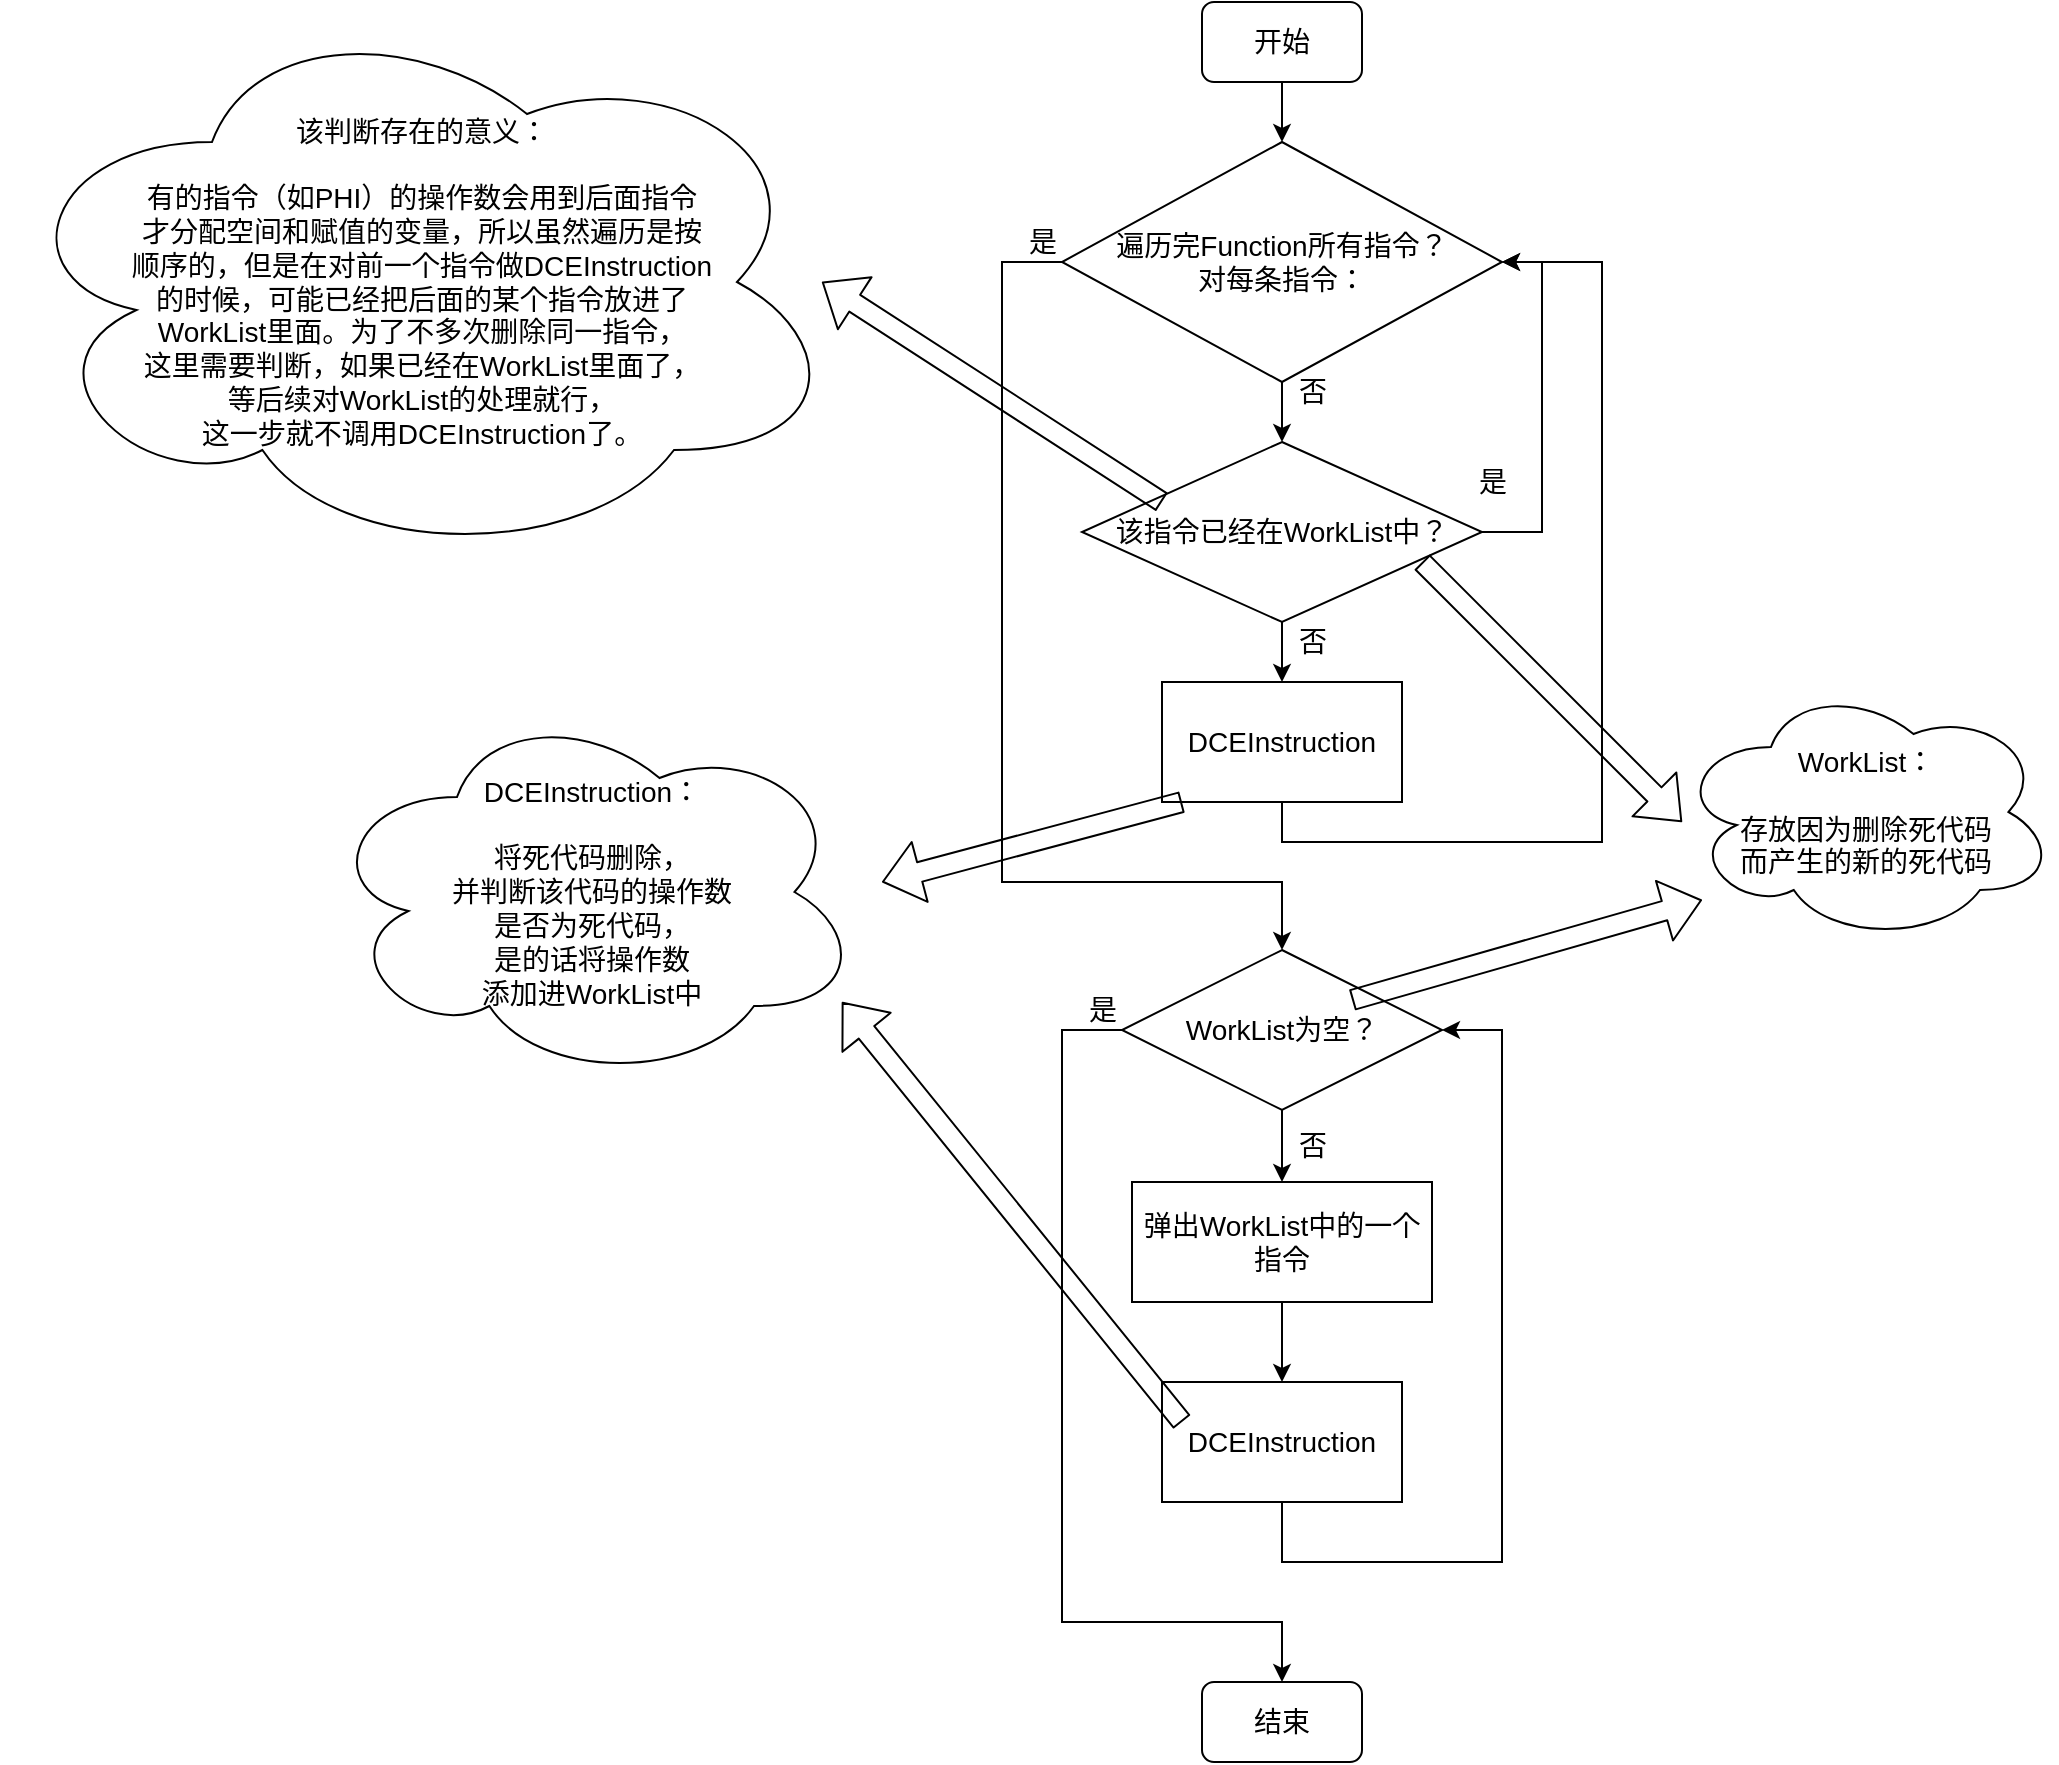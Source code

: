 <mxfile version="12.3.8" type="device" pages="1"><diagram id="oieuRGVE93b9qIe0RgTO" name="第 1 页"><mxGraphModel dx="2075" dy="695" grid="1" gridSize="10" guides="1" tooltips="1" connect="1" arrows="1" fold="1" page="1" pageScale="1" pageWidth="827" pageHeight="1169" math="0" shadow="0"><root><mxCell id="0"/><mxCell id="1" parent="0"/><mxCell id="vLn2z9H80kQdzN8vNiUk-9" style="edgeStyle=orthogonalEdgeStyle;rounded=0;orthogonalLoop=1;jettySize=auto;html=1;exitX=0.5;exitY=1;exitDx=0;exitDy=0;entryX=0.5;entryY=0;entryDx=0;entryDy=0;fontSize=14;" edge="1" parent="1" source="vLn2z9H80kQdzN8vNiUk-1" target="vLn2z9H80kQdzN8vNiUk-8"><mxGeometry relative="1" as="geometry"/></mxCell><mxCell id="vLn2z9H80kQdzN8vNiUk-1" value="开始" style="rounded=1;whiteSpace=wrap;html=1;fontSize=14;" vertex="1" parent="1"><mxGeometry x="400" y="70" width="80" height="40" as="geometry"/></mxCell><mxCell id="vLn2z9H80kQdzN8vNiUk-2" value="结束" style="rounded=1;whiteSpace=wrap;html=1;fontSize=14;" vertex="1" parent="1"><mxGeometry x="400" y="910" width="80" height="40" as="geometry"/></mxCell><mxCell id="vLn2z9H80kQdzN8vNiUk-20" style="edgeStyle=orthogonalEdgeStyle;rounded=0;orthogonalLoop=1;jettySize=auto;html=1;entryX=1;entryY=0.5;entryDx=0;entryDy=0;fontSize=14;" edge="1" parent="1" source="vLn2z9H80kQdzN8vNiUk-4" target="vLn2z9H80kQdzN8vNiUk-8"><mxGeometry relative="1" as="geometry"><Array as="points"><mxPoint x="440" y="490"/><mxPoint x="600" y="490"/><mxPoint x="600" y="200"/></Array></mxGeometry></mxCell><mxCell id="vLn2z9H80kQdzN8vNiUk-4" value="DCEInstruction" style="rounded=0;whiteSpace=wrap;html=1;fontSize=14;" vertex="1" parent="1"><mxGeometry x="380" y="410" width="120" height="60" as="geometry"/></mxCell><mxCell id="vLn2z9H80kQdzN8vNiUk-11" style="edgeStyle=orthogonalEdgeStyle;rounded=0;orthogonalLoop=1;jettySize=auto;html=1;exitX=0.5;exitY=1;exitDx=0;exitDy=0;entryX=0.5;entryY=0;entryDx=0;entryDy=0;fontSize=14;" edge="1" parent="1" source="vLn2z9H80kQdzN8vNiUk-8" target="vLn2z9H80kQdzN8vNiUk-10"><mxGeometry relative="1" as="geometry"/></mxCell><mxCell id="vLn2z9H80kQdzN8vNiUk-21" style="edgeStyle=orthogonalEdgeStyle;rounded=0;orthogonalLoop=1;jettySize=auto;html=1;fontSize=14;" edge="1" parent="1" source="vLn2z9H80kQdzN8vNiUk-8" target="vLn2z9H80kQdzN8vNiUk-19"><mxGeometry relative="1" as="geometry"><Array as="points"><mxPoint x="300" y="200"/><mxPoint x="300" y="510"/><mxPoint x="440" y="510"/></Array></mxGeometry></mxCell><mxCell id="vLn2z9H80kQdzN8vNiUk-8" value="遍历完Function所有指令？&lt;br&gt;对每条指令：" style="rhombus;whiteSpace=wrap;html=1;fontSize=14;" vertex="1" parent="1"><mxGeometry x="330" y="140" width="220" height="120" as="geometry"/></mxCell><mxCell id="vLn2z9H80kQdzN8vNiUk-15" style="edgeStyle=orthogonalEdgeStyle;rounded=0;orthogonalLoop=1;jettySize=auto;html=1;exitX=1;exitY=0.5;exitDx=0;exitDy=0;entryX=1;entryY=0.5;entryDx=0;entryDy=0;fontSize=14;" edge="1" parent="1" source="vLn2z9H80kQdzN8vNiUk-10" target="vLn2z9H80kQdzN8vNiUk-8"><mxGeometry relative="1" as="geometry"><Array as="points"><mxPoint x="570" y="335"/><mxPoint x="570" y="200"/></Array></mxGeometry></mxCell><mxCell id="vLn2z9H80kQdzN8vNiUk-17" style="edgeStyle=orthogonalEdgeStyle;rounded=0;orthogonalLoop=1;jettySize=auto;html=1;exitX=0.5;exitY=1;exitDx=0;exitDy=0;fontSize=14;" edge="1" parent="1" source="vLn2z9H80kQdzN8vNiUk-10"><mxGeometry relative="1" as="geometry"><mxPoint x="440" y="410" as="targetPoint"/></mxGeometry></mxCell><mxCell id="vLn2z9H80kQdzN8vNiUk-10" value="该指令已经在WorkList中？" style="rhombus;whiteSpace=wrap;html=1;fontSize=14;" vertex="1" parent="1"><mxGeometry x="340" y="290" width="200" height="90" as="geometry"/></mxCell><mxCell id="vLn2z9H80kQdzN8vNiUk-12" value="否" style="text;html=1;align=center;verticalAlign=middle;resizable=0;points=[];;autosize=1;fontSize=14;" vertex="1" parent="1"><mxGeometry x="440" y="255" width="30" height="20" as="geometry"/></mxCell><mxCell id="vLn2z9H80kQdzN8vNiUk-16" value="是" style="text;html=1;align=center;verticalAlign=middle;resizable=0;points=[];;autosize=1;fontSize=14;" vertex="1" parent="1"><mxGeometry x="530" y="300" width="30" height="20" as="geometry"/></mxCell><mxCell id="vLn2z9H80kQdzN8vNiUk-18" value="否" style="text;html=1;align=center;verticalAlign=middle;resizable=0;points=[];;autosize=1;fontSize=14;" vertex="1" parent="1"><mxGeometry x="440" y="380" width="30" height="20" as="geometry"/></mxCell><mxCell id="vLn2z9H80kQdzN8vNiUk-23" style="edgeStyle=orthogonalEdgeStyle;rounded=0;orthogonalLoop=1;jettySize=auto;html=1;fontSize=14;" edge="1" parent="1" source="vLn2z9H80kQdzN8vNiUk-19" target="vLn2z9H80kQdzN8vNiUk-2"><mxGeometry relative="1" as="geometry"><Array as="points"><mxPoint x="330" y="584"/><mxPoint x="330" y="880"/><mxPoint x="440" y="880"/></Array></mxGeometry></mxCell><mxCell id="vLn2z9H80kQdzN8vNiUk-27" style="edgeStyle=orthogonalEdgeStyle;rounded=0;orthogonalLoop=1;jettySize=auto;html=1;exitX=0.5;exitY=1;exitDx=0;exitDy=0;entryX=0.5;entryY=0;entryDx=0;entryDy=0;fontSize=14;" edge="1" parent="1" source="vLn2z9H80kQdzN8vNiUk-19" target="vLn2z9H80kQdzN8vNiUk-25"><mxGeometry relative="1" as="geometry"/></mxCell><mxCell id="vLn2z9H80kQdzN8vNiUk-19" value="WorkList为空？" style="rhombus;whiteSpace=wrap;html=1;fontSize=14;" vertex="1" parent="1"><mxGeometry x="360" y="544" width="160" height="80" as="geometry"/></mxCell><mxCell id="vLn2z9H80kQdzN8vNiUk-22" value="是" style="text;html=1;align=center;verticalAlign=middle;resizable=0;points=[];;autosize=1;fontSize=14;" vertex="1" parent="1"><mxGeometry x="305" y="180" width="30" height="20" as="geometry"/></mxCell><mxCell id="vLn2z9H80kQdzN8vNiUk-24" value="是" style="text;html=1;align=center;verticalAlign=middle;resizable=0;points=[];;autosize=1;fontSize=14;" vertex="1" parent="1"><mxGeometry x="335" y="564" width="30" height="20" as="geometry"/></mxCell><mxCell id="vLn2z9H80kQdzN8vNiUk-29" style="edgeStyle=orthogonalEdgeStyle;rounded=0;orthogonalLoop=1;jettySize=auto;html=1;entryX=0.5;entryY=0;entryDx=0;entryDy=0;fontSize=14;" edge="1" parent="1" source="vLn2z9H80kQdzN8vNiUk-25" target="vLn2z9H80kQdzN8vNiUk-26"><mxGeometry relative="1" as="geometry"/></mxCell><mxCell id="vLn2z9H80kQdzN8vNiUk-25" value="弹出WorkList中的一个指令" style="rounded=0;whiteSpace=wrap;html=1;fontSize=14;" vertex="1" parent="1"><mxGeometry x="365" y="660" width="150" height="60" as="geometry"/></mxCell><mxCell id="vLn2z9H80kQdzN8vNiUk-30" style="edgeStyle=orthogonalEdgeStyle;rounded=0;orthogonalLoop=1;jettySize=auto;html=1;entryX=1;entryY=0.5;entryDx=0;entryDy=0;fontSize=14;" edge="1" parent="1" source="vLn2z9H80kQdzN8vNiUk-26" target="vLn2z9H80kQdzN8vNiUk-19"><mxGeometry relative="1" as="geometry"><Array as="points"><mxPoint x="440" y="850"/><mxPoint x="550" y="850"/><mxPoint x="550" y="584"/></Array></mxGeometry></mxCell><mxCell id="vLn2z9H80kQdzN8vNiUk-26" value="&lt;span style=&quot;white-space: normal; font-size: 14px;&quot;&gt;DCEInstruction&lt;/span&gt;" style="rounded=0;whiteSpace=wrap;html=1;fontSize=14;" vertex="1" parent="1"><mxGeometry x="380" y="760" width="120" height="60" as="geometry"/></mxCell><mxCell id="vLn2z9H80kQdzN8vNiUk-28" value="否" style="text;html=1;align=center;verticalAlign=middle;resizable=0;points=[];;autosize=1;fontSize=14;" vertex="1" parent="1"><mxGeometry x="440" y="632" width="30" height="20" as="geometry"/></mxCell><mxCell id="vLn2z9H80kQdzN8vNiUk-34" value="" style="shape=flexArrow;endArrow=classic;html=1;fontSize=14;" edge="1" parent="1"><mxGeometry width="50" height="50" relative="1" as="geometry"><mxPoint x="510" y="350" as="sourcePoint"/><mxPoint x="640" y="480" as="targetPoint"/></mxGeometry></mxCell><mxCell id="vLn2z9H80kQdzN8vNiUk-35" value="" style="shape=flexArrow;endArrow=classic;html=1;fontSize=14;" edge="1" parent="1"><mxGeometry width="50" height="50" relative="1" as="geometry"><mxPoint x="475" y="569" as="sourcePoint"/><mxPoint x="650" y="519" as="targetPoint"/></mxGeometry></mxCell><mxCell id="vLn2z9H80kQdzN8vNiUk-36" value="WorkList：&lt;br style=&quot;font-size: 14px;&quot;&gt;&lt;br style=&quot;font-size: 14px;&quot;&gt;存放因为删除死代码&lt;br style=&quot;font-size: 14px;&quot;&gt;而产生的新的死代码" style="ellipse;shape=cloud;whiteSpace=wrap;html=1;fontSize=14;" vertex="1" parent="1"><mxGeometry x="637" y="410" width="190" height="130" as="geometry"/></mxCell><mxCell id="vLn2z9H80kQdzN8vNiUk-37" value="" style="shape=flexArrow;endArrow=classic;html=1;fontSize=14;" edge="1" parent="1"><mxGeometry width="50" height="50" relative="1" as="geometry"><mxPoint x="390" y="470" as="sourcePoint"/><mxPoint x="240" y="510" as="targetPoint"/></mxGeometry></mxCell><mxCell id="vLn2z9H80kQdzN8vNiUk-38" value="DCEInstruction：&lt;br style=&quot;font-size: 14px;&quot;&gt;&lt;br style=&quot;font-size: 14px;&quot;&gt;将死代码删除，&lt;br style=&quot;font-size: 14px;&quot;&gt;并判断该代码的操作数&lt;br style=&quot;font-size: 14px;&quot;&gt;是否为死代码，&lt;br style=&quot;font-size: 14px;&quot;&gt;是的话将操作数&lt;br style=&quot;font-size: 14px;&quot;&gt;添加进WorkList中" style="ellipse;shape=cloud;whiteSpace=wrap;html=1;fontSize=14;" vertex="1" parent="1"><mxGeometry x="-40" y="420" width="270" height="190" as="geometry"/></mxCell><mxCell id="vLn2z9H80kQdzN8vNiUk-39" value="" style="shape=flexArrow;endArrow=classic;html=1;fontSize=14;" edge="1" parent="1"><mxGeometry width="50" height="50" relative="1" as="geometry"><mxPoint x="390" y="780" as="sourcePoint"/><mxPoint x="220" y="570" as="targetPoint"/></mxGeometry></mxCell><mxCell id="vLn2z9H80kQdzN8vNiUk-42" value="" style="shape=flexArrow;endArrow=classic;html=1;fontSize=14;" edge="1" parent="1"><mxGeometry width="50" height="50" relative="1" as="geometry"><mxPoint x="380" y="320" as="sourcePoint"/><mxPoint x="210" y="210" as="targetPoint"/></mxGeometry></mxCell><mxCell id="vLn2z9H80kQdzN8vNiUk-43" value="该判断存在的意义：&lt;br style=&quot;font-size: 14px;&quot;&gt;&lt;br style=&quot;font-size: 14px;&quot;&gt;有的指令（如PHI）的操作数会用到后面指令&lt;br style=&quot;font-size: 14px;&quot;&gt;才分配空间和赋值的变量，所以虽然遍历是按&lt;br style=&quot;font-size: 14px;&quot;&gt;顺序的，但是在对前一个指令做DCEInstruction&lt;br style=&quot;font-size: 14px;&quot;&gt;的时候，可能已经把后面的某个指令放进了&lt;br style=&quot;font-size: 14px;&quot;&gt;WorkList里面。为了不多次删除同一指令，&lt;br style=&quot;font-size: 14px;&quot;&gt;这里需要判断，如果已经在WorkList里面了，&lt;br style=&quot;font-size: 14px;&quot;&gt;等后续对WorkList的处理就行，&lt;br style=&quot;font-size: 14px;&quot;&gt;这一步就不调用DCEInstruction了。" style="ellipse;shape=cloud;whiteSpace=wrap;html=1;fontSize=14;" vertex="1" parent="1"><mxGeometry x="-200" y="70" width="420" height="280" as="geometry"/></mxCell></root></mxGraphModel></diagram></mxfile>